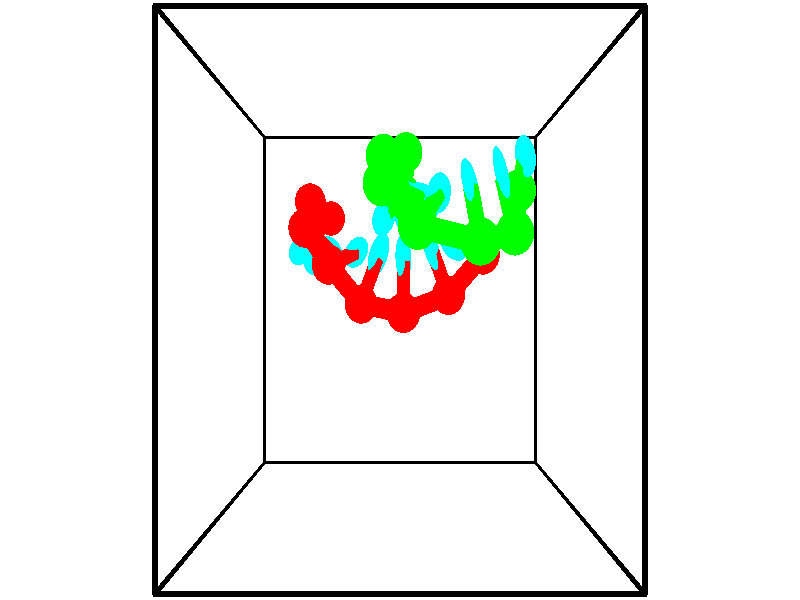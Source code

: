 // switches for output
#declare DRAW_BASES = 1; // possible values are 0, 1; only relevant for DNA ribbons
#declare DRAW_BASES_TYPE = 3; // possible values are 1, 2, 3; only relevant for DNA ribbons
#declare DRAW_FOG = 0; // set to 1 to enable fog

#include "colors.inc"

#include "transforms.inc"
background { rgb <1, 1, 1>}

#default {
   normal{
       ripples 0.25
       frequency 0.20
       turbulence 0.2
       lambda 5
   }
	finish {
		phong 0.1
		phong_size 40.
	}
}

// original window dimensions: 1024x640


// camera settings

camera {
	sky <-0, 1, 0>
	up <-0, 1, 0>
	right 1.6 * <1, 0, 0>
	location <2.5, 2.5, 11.1562>
	look_at <2.5, 2.5, 2.5>
	direction <0, 0, -8.6562>
	angle 67.0682
}


# declare cpy_camera_pos = <2.5, 2.5, 11.1562>;
# if (DRAW_FOG = 1)
fog {
	fog_type 2
	up vnormalize(cpy_camera_pos)
	color rgbt<1,1,1,0.3>
	distance 1e-5
	fog_alt 3e-3
	fog_offset 4
}
# end


// LIGHTS

# declare lum = 6;
global_settings {
	ambient_light rgb lum * <0.05, 0.05, 0.05>
	max_trace_level 15
}# declare cpy_direct_light_amount = 0.25;
light_source
{	1000 * <-1, -1, 1>,
	rgb lum * cpy_direct_light_amount
	parallel
}

light_source
{	1000 * <1, 1, -1>,
	rgb lum * cpy_direct_light_amount
	parallel
}

// strand 0

// nucleotide -1

// particle -1
sphere {
	<1.281881, 3.695272, 0.530002> 0.250000
	pigment { color rgbt <1,0,0,0> }
	no_shadow
}
cylinder {
	<1.032867, 3.436337, 0.705914>,  <0.883459, 3.280975, 0.811460>, 0.100000
	pigment { color rgbt <1,0,0,0> }
	no_shadow
}
cylinder {
	<1.032867, 3.436337, 0.705914>,  <1.281881, 3.695272, 0.530002>, 0.100000
	pigment { color rgbt <1,0,0,0> }
	no_shadow
}

// particle -1
sphere {
	<1.032867, 3.436337, 0.705914> 0.100000
	pigment { color rgbt <1,0,0,0> }
	no_shadow
}
sphere {
	0, 1
	scale<0.080000,0.200000,0.300000>
	matrix <0.580813, -0.005544, 0.814018,
		-0.524507, 0.762183, 0.379434,
		-0.622534, -0.647338, 0.439778,
		0.846107, 3.242135, 0.837847>
	pigment { color rgbt <0,1,1,0> }
	no_shadow
}
cylinder {
	<1.025233, 3.846168, 1.223521>,  <1.281881, 3.695272, 0.530002>, 0.130000
	pigment { color rgbt <1,0,0,0> }
	no_shadow
}

// nucleotide -1

// particle -1
sphere {
	<1.025233, 3.846168, 1.223521> 0.250000
	pigment { color rgbt <1,0,0,0> }
	no_shadow
}
cylinder {
	<1.037540, 3.447788, 1.189720>,  <1.044925, 3.208761, 1.169440>, 0.100000
	pigment { color rgbt <1,0,0,0> }
	no_shadow
}
cylinder {
	<1.037540, 3.447788, 1.189720>,  <1.025233, 3.846168, 1.223521>, 0.100000
	pigment { color rgbt <1,0,0,0> }
	no_shadow
}

// particle -1
sphere {
	<1.037540, 3.447788, 1.189720> 0.100000
	pigment { color rgbt <1,0,0,0> }
	no_shadow
}
sphere {
	0, 1
	scale<0.080000,0.200000,0.300000>
	matrix <0.687763, -0.040250, 0.724818,
		-0.725283, -0.080420, 0.683738,
		0.030769, -0.995948, -0.084503,
		1.046771, 3.149004, 1.164369>
	pigment { color rgbt <0,1,1,0> }
	no_shadow
}
cylinder {
	<1.042530, 3.419048, 1.904124>,  <1.025233, 3.846168, 1.223521>, 0.130000
	pigment { color rgbt <1,0,0,0> }
	no_shadow
}

// nucleotide -1

// particle -1
sphere {
	<1.042530, 3.419048, 1.904124> 0.250000
	pigment { color rgbt <1,0,0,0> }
	no_shadow
}
cylinder {
	<1.245728, 3.257767, 1.599659>,  <1.367646, 3.160998, 1.416980>, 0.100000
	pigment { color rgbt <1,0,0,0> }
	no_shadow
}
cylinder {
	<1.245728, 3.257767, 1.599659>,  <1.042530, 3.419048, 1.904124>, 0.100000
	pigment { color rgbt <1,0,0,0> }
	no_shadow
}

// particle -1
sphere {
	<1.245728, 3.257767, 1.599659> 0.100000
	pigment { color rgbt <1,0,0,0> }
	no_shadow
}
sphere {
	0, 1
	scale<0.080000,0.200000,0.300000>
	matrix <0.843329, 0.052947, 0.534783,
		-0.175325, -0.913578, 0.366929,
		0.507994, -0.403203, -0.761164,
		1.398126, 3.136806, 1.371310>
	pigment { color rgbt <0,1,1,0> }
	no_shadow
}
cylinder {
	<1.439694, 2.938962, 2.177630>,  <1.042530, 3.419048, 1.904124>, 0.130000
	pigment { color rgbt <1,0,0,0> }
	no_shadow
}

// nucleotide -1

// particle -1
sphere {
	<1.439694, 2.938962, 2.177630> 0.250000
	pigment { color rgbt <1,0,0,0> }
	no_shadow
}
cylinder {
	<1.653034, 3.047302, 1.857086>,  <1.781038, 3.112307, 1.664760>, 0.100000
	pigment { color rgbt <1,0,0,0> }
	no_shadow
}
cylinder {
	<1.653034, 3.047302, 1.857086>,  <1.439694, 2.938962, 2.177630>, 0.100000
	pigment { color rgbt <1,0,0,0> }
	no_shadow
}

// particle -1
sphere {
	<1.653034, 3.047302, 1.857086> 0.100000
	pigment { color rgbt <1,0,0,0> }
	no_shadow
}
sphere {
	0, 1
	scale<0.080000,0.200000,0.300000>
	matrix <0.845313, -0.205773, 0.493055,
		-0.031354, -0.940370, -0.338703,
		0.533350, 0.270852, -0.801360,
		1.813039, 3.128558, 1.616678>
	pigment { color rgbt <0,1,1,0> }
	no_shadow
}
cylinder {
	<1.905650, 2.448658, 1.910109>,  <1.439694, 2.938962, 2.177630>, 0.130000
	pigment { color rgbt <1,0,0,0> }
	no_shadow
}

// nucleotide -1

// particle -1
sphere {
	<1.905650, 2.448658, 1.910109> 0.250000
	pigment { color rgbt <1,0,0,0> }
	no_shadow
}
cylinder {
	<2.055698, 2.813152, 1.842068>,  <2.145728, 3.031849, 1.801243>, 0.100000
	pigment { color rgbt <1,0,0,0> }
	no_shadow
}
cylinder {
	<2.055698, 2.813152, 1.842068>,  <1.905650, 2.448658, 1.910109>, 0.100000
	pigment { color rgbt <1,0,0,0> }
	no_shadow
}

// particle -1
sphere {
	<2.055698, 2.813152, 1.842068> 0.100000
	pigment { color rgbt <1,0,0,0> }
	no_shadow
}
sphere {
	0, 1
	scale<0.080000,0.200000,0.300000>
	matrix <0.773612, -0.206647, 0.599018,
		0.510694, -0.356299, -0.782460,
		0.375122, 0.911234, -0.170104,
		2.168235, 3.086523, 1.791036>
	pigment { color rgbt <0,1,1,0> }
	no_shadow
}
cylinder {
	<2.550254, 2.343037, 2.193804>,  <1.905650, 2.448658, 1.910109>, 0.130000
	pigment { color rgbt <1,0,0,0> }
	no_shadow
}

// nucleotide -1

// particle -1
sphere {
	<2.550254, 2.343037, 2.193804> 0.250000
	pigment { color rgbt <1,0,0,0> }
	no_shadow
}
cylinder {
	<2.551296, 2.737770, 2.129112>,  <2.551922, 2.974610, 2.090297>, 0.100000
	pigment { color rgbt <1,0,0,0> }
	no_shadow
}
cylinder {
	<2.551296, 2.737770, 2.129112>,  <2.550254, 2.343037, 2.193804>, 0.100000
	pigment { color rgbt <1,0,0,0> }
	no_shadow
}

// particle -1
sphere {
	<2.551296, 2.737770, 2.129112> 0.100000
	pigment { color rgbt <1,0,0,0> }
	no_shadow
}
sphere {
	0, 1
	scale<0.080000,0.200000,0.300000>
	matrix <0.872959, 0.076645, 0.481735,
		0.487787, -0.142439, -0.861264,
		0.002606, 0.986832, -0.161730,
		2.552078, 3.033820, 2.080593>
	pigment { color rgbt <0,1,1,0> }
	no_shadow
}
cylinder {
	<3.238438, 2.559934, 1.949340>,  <2.550254, 2.343037, 2.193804>, 0.130000
	pigment { color rgbt <1,0,0,0> }
	no_shadow
}

// nucleotide -1

// particle -1
sphere {
	<3.238438, 2.559934, 1.949340> 0.250000
	pigment { color rgbt <1,0,0,0> }
	no_shadow
}
cylinder {
	<3.082008, 2.888191, 2.116005>,  <2.988151, 3.085145, 2.216004>, 0.100000
	pigment { color rgbt <1,0,0,0> }
	no_shadow
}
cylinder {
	<3.082008, 2.888191, 2.116005>,  <3.238438, 2.559934, 1.949340>, 0.100000
	pigment { color rgbt <1,0,0,0> }
	no_shadow
}

// particle -1
sphere {
	<3.082008, 2.888191, 2.116005> 0.100000
	pigment { color rgbt <1,0,0,0> }
	no_shadow
}
sphere {
	0, 1
	scale<0.080000,0.200000,0.300000>
	matrix <0.871933, 0.185440, 0.453150,
		0.294608, 0.540517, -0.788065,
		-0.391074, 0.820642, 0.416663,
		2.964686, 3.134384, 2.241004>
	pigment { color rgbt <0,1,1,0> }
	no_shadow
}
cylinder {
	<3.756972, 3.070516, 2.019253>,  <3.238438, 2.559934, 1.949340>, 0.130000
	pigment { color rgbt <1,0,0,0> }
	no_shadow
}

// nucleotide -1

// particle -1
sphere {
	<3.756972, 3.070516, 2.019253> 0.250000
	pigment { color rgbt <1,0,0,0> }
	no_shadow
}
cylinder {
	<3.479511, 3.124687, 2.302238>,  <3.313035, 3.157190, 2.472030>, 0.100000
	pigment { color rgbt <1,0,0,0> }
	no_shadow
}
cylinder {
	<3.479511, 3.124687, 2.302238>,  <3.756972, 3.070516, 2.019253>, 0.100000
	pigment { color rgbt <1,0,0,0> }
	no_shadow
}

// particle -1
sphere {
	<3.479511, 3.124687, 2.302238> 0.100000
	pigment { color rgbt <1,0,0,0> }
	no_shadow
}
sphere {
	0, 1
	scale<0.080000,0.200000,0.300000>
	matrix <0.715851, 0.238721, 0.656178,
		-0.080021, 0.961599, -0.262536,
		-0.693652, 0.135428, 0.707464,
		3.271415, 3.165316, 2.514478>
	pigment { color rgbt <0,1,1,0> }
	no_shadow
}
// strand 1

// nucleotide -1

// particle -1
sphere {
	<4.159342, 3.776995, 2.663409> 0.250000
	pigment { color rgbt <0,1,0,0> }
	no_shadow
}
cylinder {
	<4.141788, 3.936523, 3.029800>,  <4.131255, 4.032240, 3.249635>, 0.100000
	pigment { color rgbt <0,1,0,0> }
	no_shadow
}
cylinder {
	<4.141788, 3.936523, 3.029800>,  <4.159342, 3.776995, 2.663409>, 0.100000
	pigment { color rgbt <0,1,0,0> }
	no_shadow
}

// particle -1
sphere {
	<4.141788, 3.936523, 3.029800> 0.100000
	pigment { color rgbt <0,1,0,0> }
	no_shadow
}
sphere {
	0, 1
	scale<0.080000,0.200000,0.300000>
	matrix <-0.879117, -0.450961, 0.154229,
		0.474580, -0.798484, 0.370401,
		-0.043887, 0.398820, 0.915979,
		4.128621, 4.056170, 3.304594>
	pigment { color rgbt <0,1,1,0> }
	no_shadow
}
cylinder {
	<4.023861, 3.241896, 3.151750>,  <4.159342, 3.776995, 2.663409>, 0.130000
	pigment { color rgbt <0,1,0,0> }
	no_shadow
}

// nucleotide -1

// particle -1
sphere {
	<4.023861, 3.241896, 3.151750> 0.250000
	pigment { color rgbt <0,1,0,0> }
	no_shadow
}
cylinder {
	<3.898366, 3.592224, 3.298450>,  <3.823068, 3.802421, 3.386471>, 0.100000
	pigment { color rgbt <0,1,0,0> }
	no_shadow
}
cylinder {
	<3.898366, 3.592224, 3.298450>,  <4.023861, 3.241896, 3.151750>, 0.100000
	pigment { color rgbt <0,1,0,0> }
	no_shadow
}

// particle -1
sphere {
	<3.898366, 3.592224, 3.298450> 0.100000
	pigment { color rgbt <0,1,0,0> }
	no_shadow
}
sphere {
	0, 1
	scale<0.080000,0.200000,0.300000>
	matrix <-0.949415, -0.294795, -0.108196,
		0.013357, -0.382144, 0.924006,
		-0.313739, 0.875821, 0.366751,
		3.804244, 3.854970, 3.408476>
	pigment { color rgbt <0,1,1,0> }
	no_shadow
}
cylinder {
	<3.509232, 3.109319, 3.610608>,  <4.023861, 3.241896, 3.151750>, 0.130000
	pigment { color rgbt <0,1,0,0> }
	no_shadow
}

// nucleotide -1

// particle -1
sphere {
	<3.509232, 3.109319, 3.610608> 0.250000
	pigment { color rgbt <0,1,0,0> }
	no_shadow
}
cylinder {
	<3.450301, 3.477951, 3.466949>,  <3.414943, 3.699130, 3.380754>, 0.100000
	pigment { color rgbt <0,1,0,0> }
	no_shadow
}
cylinder {
	<3.450301, 3.477951, 3.466949>,  <3.509232, 3.109319, 3.610608>, 0.100000
	pigment { color rgbt <0,1,0,0> }
	no_shadow
}

// particle -1
sphere {
	<3.450301, 3.477951, 3.466949> 0.100000
	pigment { color rgbt <0,1,0,0> }
	no_shadow
}
sphere {
	0, 1
	scale<0.080000,0.200000,0.300000>
	matrix <-0.860699, -0.298359, -0.412528,
		-0.487332, 0.248341, 0.837159,
		-0.147326, 0.921580, -0.359147,
		3.406103, 3.754425, 3.359205>
	pigment { color rgbt <0,1,1,0> }
	no_shadow
}
cylinder {
	<2.722896, 3.271067, 3.631210>,  <3.509232, 3.109319, 3.610608>, 0.130000
	pigment { color rgbt <0,1,0,0> }
	no_shadow
}

// nucleotide -1

// particle -1
sphere {
	<2.722896, 3.271067, 3.631210> 0.250000
	pigment { color rgbt <0,1,0,0> }
	no_shadow
}
cylinder {
	<2.893477, 3.508240, 3.357986>,  <2.995826, 3.650544, 3.194052>, 0.100000
	pigment { color rgbt <0,1,0,0> }
	no_shadow
}
cylinder {
	<2.893477, 3.508240, 3.357986>,  <2.722896, 3.271067, 3.631210>, 0.100000
	pigment { color rgbt <0,1,0,0> }
	no_shadow
}

// particle -1
sphere {
	<2.893477, 3.508240, 3.357986> 0.100000
	pigment { color rgbt <0,1,0,0> }
	no_shadow
}
sphere {
	0, 1
	scale<0.080000,0.200000,0.300000>
	matrix <-0.783895, -0.134489, -0.606153,
		-0.451272, 0.793942, 0.407443,
		0.426453, 0.592933, -0.683058,
		3.021413, 3.686120, 3.153069>
	pigment { color rgbt <0,1,1,0> }
	no_shadow
}
cylinder {
	<2.260998, 3.774661, 3.234548>,  <2.722896, 3.271067, 3.631210>, 0.130000
	pigment { color rgbt <0,1,0,0> }
	no_shadow
}

// nucleotide -1

// particle -1
sphere {
	<2.260998, 3.774661, 3.234548> 0.250000
	pigment { color rgbt <0,1,0,0> }
	no_shadow
}
cylinder {
	<2.583050, 3.699638, 3.009483>,  <2.776282, 3.654625, 2.874445>, 0.100000
	pigment { color rgbt <0,1,0,0> }
	no_shadow
}
cylinder {
	<2.583050, 3.699638, 3.009483>,  <2.260998, 3.774661, 3.234548>, 0.100000
	pigment { color rgbt <0,1,0,0> }
	no_shadow
}

// particle -1
sphere {
	<2.583050, 3.699638, 3.009483> 0.100000
	pigment { color rgbt <0,1,0,0> }
	no_shadow
}
sphere {
	0, 1
	scale<0.080000,0.200000,0.300000>
	matrix <-0.586172, -0.107090, -0.803078,
		0.090367, 0.976399, -0.196161,
		0.805131, -0.187556, -0.562661,
		2.824589, 3.643372, 2.840685>
	pigment { color rgbt <0,1,1,0> }
	no_shadow
}
cylinder {
	<2.268150, 4.190269, 2.672107>,  <2.260998, 3.774661, 3.234548>, 0.130000
	pigment { color rgbt <0,1,0,0> }
	no_shadow
}

// nucleotide -1

// particle -1
sphere {
	<2.268150, 4.190269, 2.672107> 0.250000
	pigment { color rgbt <0,1,0,0> }
	no_shadow
}
cylinder {
	<2.503798, 3.886932, 2.560497>,  <2.645187, 3.704930, 2.493531>, 0.100000
	pigment { color rgbt <0,1,0,0> }
	no_shadow
}
cylinder {
	<2.503798, 3.886932, 2.560497>,  <2.268150, 4.190269, 2.672107>, 0.100000
	pigment { color rgbt <0,1,0,0> }
	no_shadow
}

// particle -1
sphere {
	<2.503798, 3.886932, 2.560497> 0.100000
	pigment { color rgbt <0,1,0,0> }
	no_shadow
}
sphere {
	0, 1
	scale<0.080000,0.200000,0.300000>
	matrix <-0.495999, -0.066773, -0.865752,
		0.637905, 0.648428, -0.415474,
		0.589120, -0.758342, -0.279024,
		2.680535, 3.659430, 2.476790>
	pigment { color rgbt <0,1,1,0> }
	no_shadow
}
cylinder {
	<2.588221, 4.346535, 2.078278>,  <2.268150, 4.190269, 2.672107>, 0.130000
	pigment { color rgbt <0,1,0,0> }
	no_shadow
}

// nucleotide -1

// particle -1
sphere {
	<2.588221, 4.346535, 2.078278> 0.250000
	pigment { color rgbt <0,1,0,0> }
	no_shadow
}
cylinder {
	<2.576250, 3.946716, 2.077011>,  <2.569068, 3.706825, 2.076251>, 0.100000
	pigment { color rgbt <0,1,0,0> }
	no_shadow
}
cylinder {
	<2.576250, 3.946716, 2.077011>,  <2.588221, 4.346535, 2.078278>, 0.100000
	pigment { color rgbt <0,1,0,0> }
	no_shadow
}

// particle -1
sphere {
	<2.576250, 3.946716, 2.077011> 0.100000
	pigment { color rgbt <0,1,0,0> }
	no_shadow
}
sphere {
	0, 1
	scale<0.080000,0.200000,0.300000>
	matrix <-0.620772, 0.021069, -0.783708,
		0.783420, -0.021488, -0.621122,
		-0.029926, -0.999547, -0.003166,
		2.567272, 3.646852, 2.076061>
	pigment { color rgbt <0,1,1,0> }
	no_shadow
}
cylinder {
	<2.576599, 3.937811, 1.357914>,  <2.588221, 4.346535, 2.078278>, 0.130000
	pigment { color rgbt <0,1,0,0> }
	no_shadow
}

// nucleotide -1

// particle -1
sphere {
	<2.576599, 3.937811, 1.357914> 0.250000
	pigment { color rgbt <0,1,0,0> }
	no_shadow
}
cylinder {
	<2.390722, 3.717766, 1.635456>,  <2.279196, 3.585739, 1.801982>, 0.100000
	pigment { color rgbt <0,1,0,0> }
	no_shadow
}
cylinder {
	<2.390722, 3.717766, 1.635456>,  <2.576599, 3.937811, 1.357914>, 0.100000
	pigment { color rgbt <0,1,0,0> }
	no_shadow
}

// particle -1
sphere {
	<2.390722, 3.717766, 1.635456> 0.100000
	pigment { color rgbt <0,1,0,0> }
	no_shadow
}
sphere {
	0, 1
	scale<0.080000,0.200000,0.300000>
	matrix <-0.793364, -0.089329, -0.602158,
		0.393237, -0.830298, -0.394930,
		-0.464692, -0.550114, 0.693856,
		2.251315, 3.552732, 1.843613>
	pigment { color rgbt <0,1,1,0> }
	no_shadow
}
// box output
cylinder {
	<0.000000, 0.000000, 0.000000>,  <5.000000, 0.000000, 0.000000>, 0.025000
	pigment { color rgbt <0,0,0,0> }
	no_shadow
}
cylinder {
	<0.000000, 0.000000, 0.000000>,  <0.000000, 5.000000, 0.000000>, 0.025000
	pigment { color rgbt <0,0,0,0> }
	no_shadow
}
cylinder {
	<0.000000, 0.000000, 0.000000>,  <0.000000, 0.000000, 5.000000>, 0.025000
	pigment { color rgbt <0,0,0,0> }
	no_shadow
}
cylinder {
	<5.000000, 5.000000, 5.000000>,  <0.000000, 5.000000, 5.000000>, 0.025000
	pigment { color rgbt <0,0,0,0> }
	no_shadow
}
cylinder {
	<5.000000, 5.000000, 5.000000>,  <5.000000, 0.000000, 5.000000>, 0.025000
	pigment { color rgbt <0,0,0,0> }
	no_shadow
}
cylinder {
	<5.000000, 5.000000, 5.000000>,  <5.000000, 5.000000, 0.000000>, 0.025000
	pigment { color rgbt <0,0,0,0> }
	no_shadow
}
cylinder {
	<0.000000, 0.000000, 5.000000>,  <0.000000, 5.000000, 5.000000>, 0.025000
	pigment { color rgbt <0,0,0,0> }
	no_shadow
}
cylinder {
	<0.000000, 0.000000, 5.000000>,  <5.000000, 0.000000, 5.000000>, 0.025000
	pigment { color rgbt <0,0,0,0> }
	no_shadow
}
cylinder {
	<5.000000, 5.000000, 0.000000>,  <0.000000, 5.000000, 0.000000>, 0.025000
	pigment { color rgbt <0,0,0,0> }
	no_shadow
}
cylinder {
	<5.000000, 5.000000, 0.000000>,  <5.000000, 0.000000, 0.000000>, 0.025000
	pigment { color rgbt <0,0,0,0> }
	no_shadow
}
cylinder {
	<5.000000, 0.000000, 5.000000>,  <5.000000, 0.000000, 0.000000>, 0.025000
	pigment { color rgbt <0,0,0,0> }
	no_shadow
}
cylinder {
	<0.000000, 5.000000, 0.000000>,  <0.000000, 5.000000, 5.000000>, 0.025000
	pigment { color rgbt <0,0,0,0> }
	no_shadow
}
// end of box output
